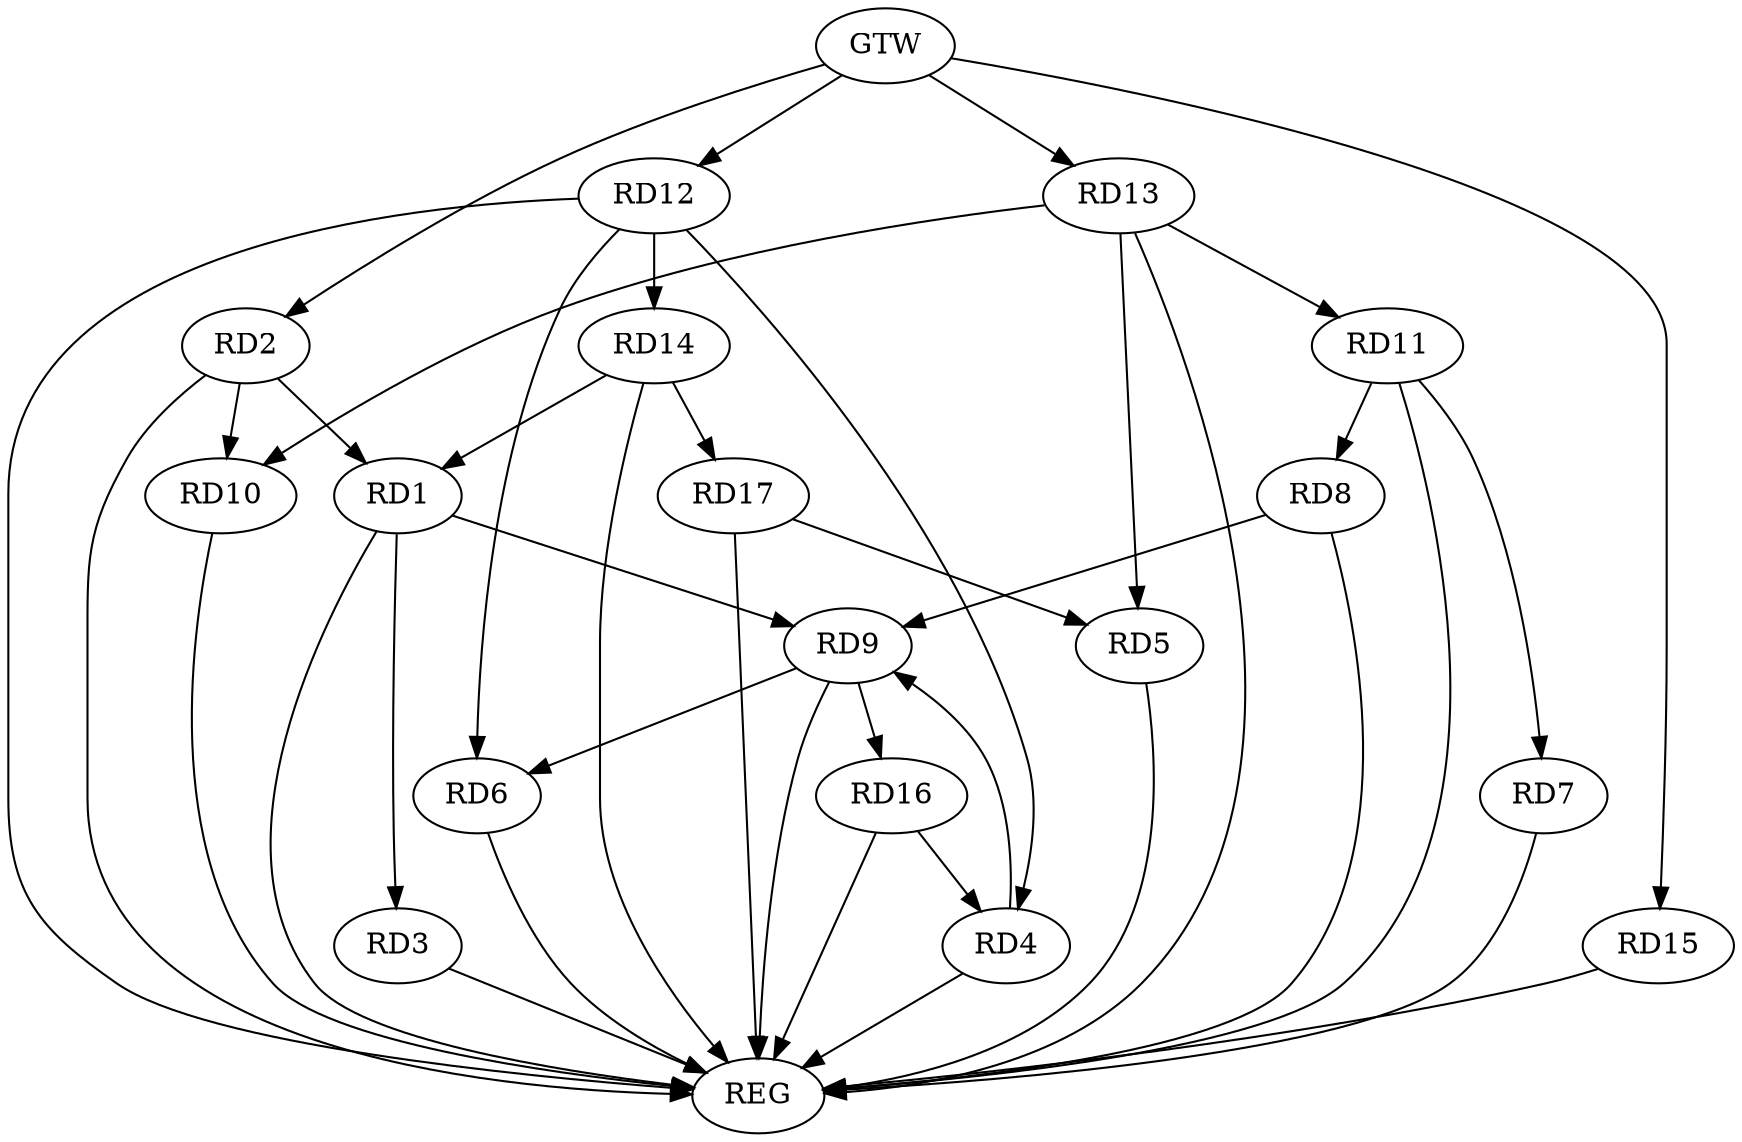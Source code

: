 strict digraph G {
  RD1 [ label="RD1" ];
  RD2 [ label="RD2" ];
  RD3 [ label="RD3" ];
  RD4 [ label="RD4" ];
  RD5 [ label="RD5" ];
  RD6 [ label="RD6" ];
  RD7 [ label="RD7" ];
  RD8 [ label="RD8" ];
  RD9 [ label="RD9" ];
  RD10 [ label="RD10" ];
  RD11 [ label="RD11" ];
  RD12 [ label="RD12" ];
  RD13 [ label="RD13" ];
  RD14 [ label="RD14" ];
  RD15 [ label="RD15" ];
  RD16 [ label="RD16" ];
  RD17 [ label="RD17" ];
  GTW [ label="GTW" ];
  REG [ label="REG" ];
  RD2 -> RD1;
  RD1 -> RD3;
  RD1 -> RD9;
  RD14 -> RD1;
  RD2 -> RD10;
  RD4 -> RD9;
  RD12 -> RD4;
  RD16 -> RD4;
  RD13 -> RD5;
  RD17 -> RD5;
  RD9 -> RD6;
  RD12 -> RD6;
  RD11 -> RD7;
  RD8 -> RD9;
  RD11 -> RD8;
  RD9 -> RD16;
  RD13 -> RD10;
  RD13 -> RD11;
  RD12 -> RD14;
  RD14 -> RD17;
  GTW -> RD2;
  GTW -> RD12;
  GTW -> RD13;
  GTW -> RD15;
  RD1 -> REG;
  RD2 -> REG;
  RD3 -> REG;
  RD4 -> REG;
  RD5 -> REG;
  RD6 -> REG;
  RD7 -> REG;
  RD8 -> REG;
  RD9 -> REG;
  RD10 -> REG;
  RD11 -> REG;
  RD12 -> REG;
  RD13 -> REG;
  RD14 -> REG;
  RD15 -> REG;
  RD16 -> REG;
  RD17 -> REG;
}
